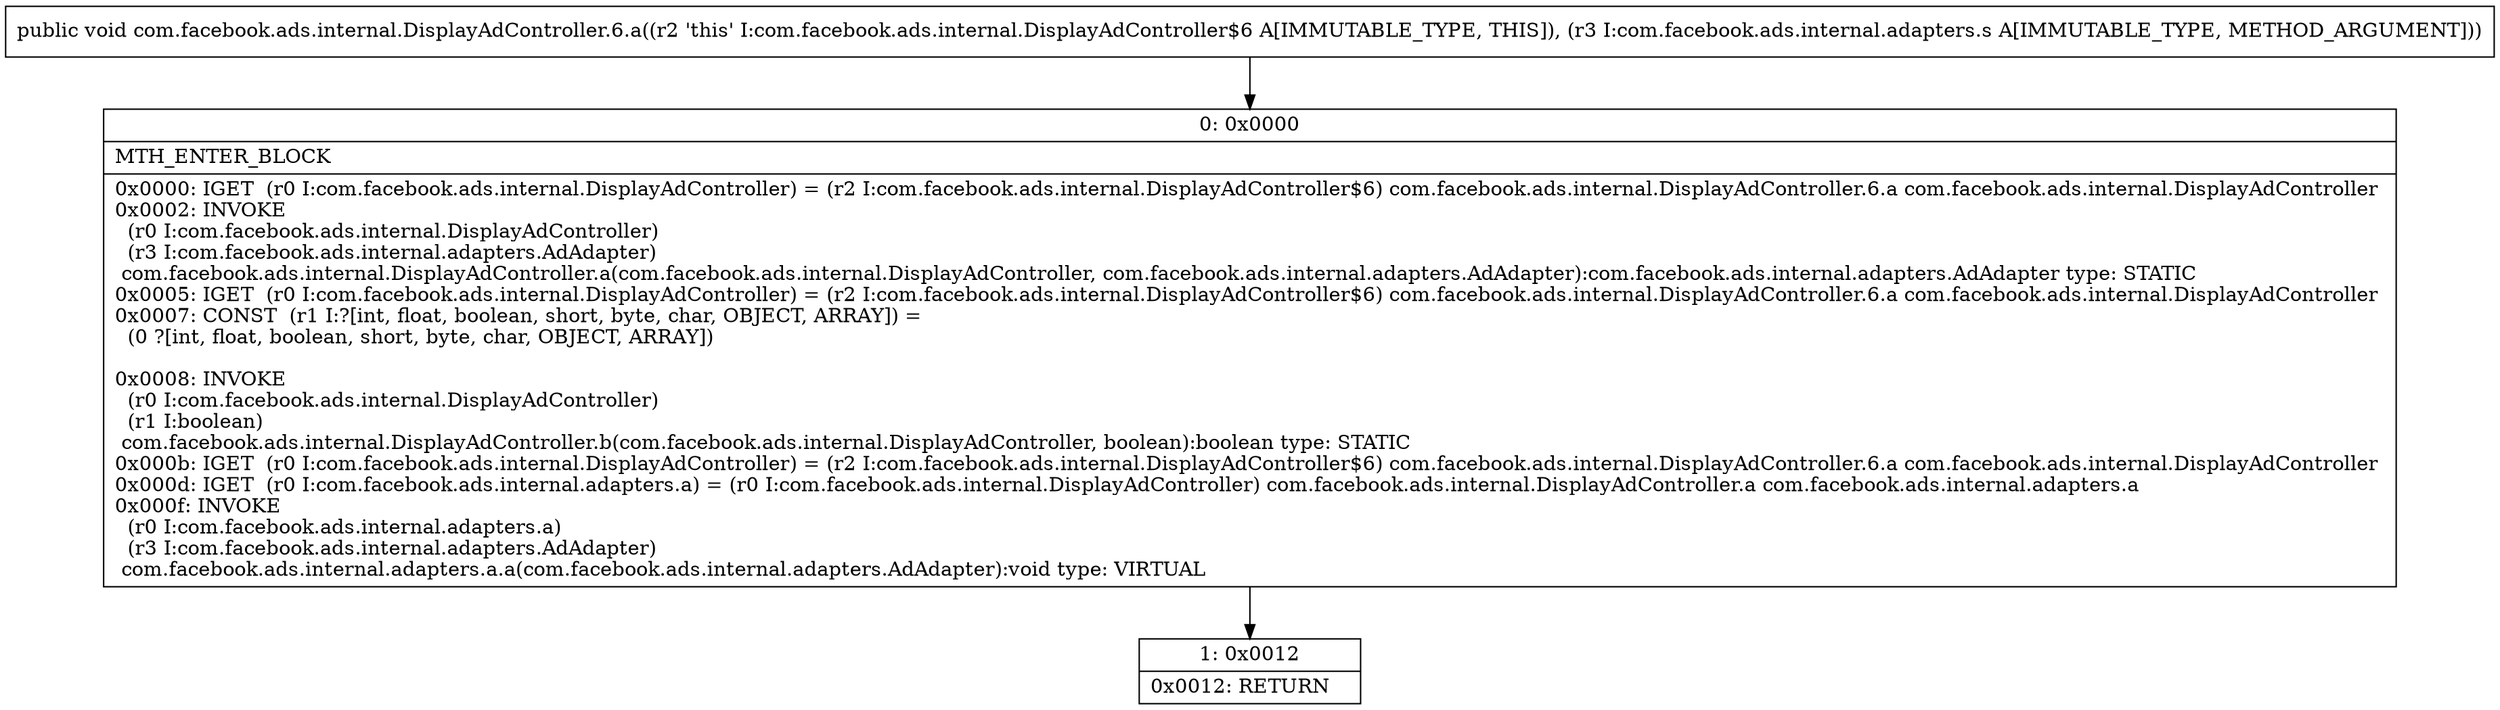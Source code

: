 digraph "CFG forcom.facebook.ads.internal.DisplayAdController.6.a(Lcom\/facebook\/ads\/internal\/adapters\/s;)V" {
Node_0 [shape=record,label="{0\:\ 0x0000|MTH_ENTER_BLOCK\l|0x0000: IGET  (r0 I:com.facebook.ads.internal.DisplayAdController) = (r2 I:com.facebook.ads.internal.DisplayAdController$6) com.facebook.ads.internal.DisplayAdController.6.a com.facebook.ads.internal.DisplayAdController \l0x0002: INVOKE  \l  (r0 I:com.facebook.ads.internal.DisplayAdController)\l  (r3 I:com.facebook.ads.internal.adapters.AdAdapter)\l com.facebook.ads.internal.DisplayAdController.a(com.facebook.ads.internal.DisplayAdController, com.facebook.ads.internal.adapters.AdAdapter):com.facebook.ads.internal.adapters.AdAdapter type: STATIC \l0x0005: IGET  (r0 I:com.facebook.ads.internal.DisplayAdController) = (r2 I:com.facebook.ads.internal.DisplayAdController$6) com.facebook.ads.internal.DisplayAdController.6.a com.facebook.ads.internal.DisplayAdController \l0x0007: CONST  (r1 I:?[int, float, boolean, short, byte, char, OBJECT, ARRAY]) = \l  (0 ?[int, float, boolean, short, byte, char, OBJECT, ARRAY])\l \l0x0008: INVOKE  \l  (r0 I:com.facebook.ads.internal.DisplayAdController)\l  (r1 I:boolean)\l com.facebook.ads.internal.DisplayAdController.b(com.facebook.ads.internal.DisplayAdController, boolean):boolean type: STATIC \l0x000b: IGET  (r0 I:com.facebook.ads.internal.DisplayAdController) = (r2 I:com.facebook.ads.internal.DisplayAdController$6) com.facebook.ads.internal.DisplayAdController.6.a com.facebook.ads.internal.DisplayAdController \l0x000d: IGET  (r0 I:com.facebook.ads.internal.adapters.a) = (r0 I:com.facebook.ads.internal.DisplayAdController) com.facebook.ads.internal.DisplayAdController.a com.facebook.ads.internal.adapters.a \l0x000f: INVOKE  \l  (r0 I:com.facebook.ads.internal.adapters.a)\l  (r3 I:com.facebook.ads.internal.adapters.AdAdapter)\l com.facebook.ads.internal.adapters.a.a(com.facebook.ads.internal.adapters.AdAdapter):void type: VIRTUAL \l}"];
Node_1 [shape=record,label="{1\:\ 0x0012|0x0012: RETURN   \l}"];
MethodNode[shape=record,label="{public void com.facebook.ads.internal.DisplayAdController.6.a((r2 'this' I:com.facebook.ads.internal.DisplayAdController$6 A[IMMUTABLE_TYPE, THIS]), (r3 I:com.facebook.ads.internal.adapters.s A[IMMUTABLE_TYPE, METHOD_ARGUMENT])) }"];
MethodNode -> Node_0;
Node_0 -> Node_1;
}

